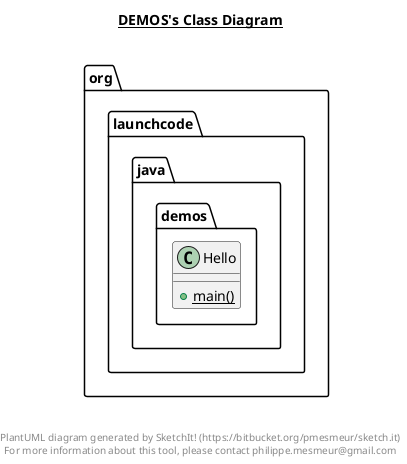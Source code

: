@startuml

title __DEMOS's Class Diagram__\n

  namespace org.launchcode.java.demos {
    class org.launchcode.java.demos.Hello {
        {static} + main()
    }
  }
  



right footer


PlantUML diagram generated by SketchIt! (https://bitbucket.org/pmesmeur/sketch.it)
For more information about this tool, please contact philippe.mesmeur@gmail.com
endfooter

@enduml
